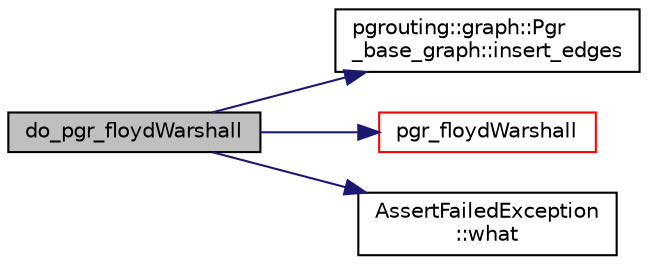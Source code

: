 digraph "do_pgr_floydWarshall"
{
  edge [fontname="Helvetica",fontsize="10",labelfontname="Helvetica",labelfontsize="10"];
  node [fontname="Helvetica",fontsize="10",shape=record];
  rankdir="LR";
  Node1 [label="do_pgr_floydWarshall",height=0.2,width=0.4,color="black", fillcolor="grey75", style="filled", fontcolor="black"];
  Node1 -> Node2 [color="midnightblue",fontsize="10",style="solid",fontname="Helvetica"];
  Node2 [label="pgrouting::graph::Pgr\l_base_graph::insert_edges",height=0.2,width=0.4,color="black", fillcolor="white", style="filled",URL="$classpgrouting_1_1graph_1_1Pgr__base__graph.html#a7c90223ba36b5a1b43296ba8c852db25",tooltip="Inserts count edges of type T into the graph. "];
  Node1 -> Node3 [color="midnightblue",fontsize="10",style="solid",fontname="Helvetica"];
  Node3 [label="pgr_floydWarshall",height=0.2,width=0.4,color="red", fillcolor="white", style="filled",URL="$pgr__allpairs_8hpp.html#aeaa38557163906c525b923de110b84eb"];
  Node1 -> Node4 [color="midnightblue",fontsize="10",style="solid",fontname="Helvetica"];
  Node4 [label="AssertFailedException\l::what",height=0.2,width=0.4,color="black", fillcolor="white", style="filled",URL="$classAssertFailedException.html#aafd3ed0f0334f5a66586307c6db69fd2"];
}
